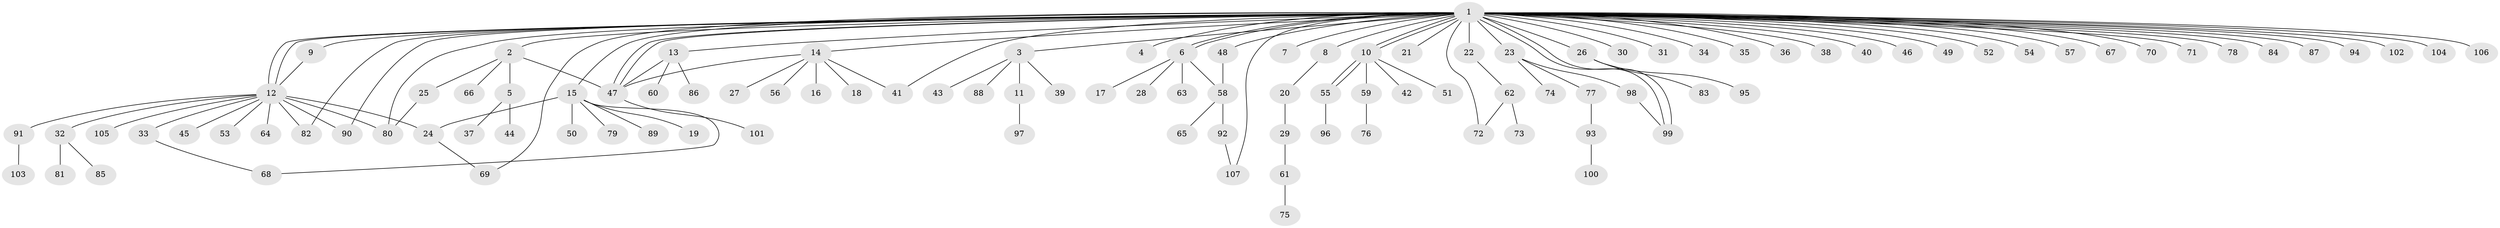 // Generated by graph-tools (version 1.1) at 2025/14/03/09/25 04:14:44]
// undirected, 107 vertices, 128 edges
graph export_dot {
graph [start="1"]
  node [color=gray90,style=filled];
  1;
  2;
  3;
  4;
  5;
  6;
  7;
  8;
  9;
  10;
  11;
  12;
  13;
  14;
  15;
  16;
  17;
  18;
  19;
  20;
  21;
  22;
  23;
  24;
  25;
  26;
  27;
  28;
  29;
  30;
  31;
  32;
  33;
  34;
  35;
  36;
  37;
  38;
  39;
  40;
  41;
  42;
  43;
  44;
  45;
  46;
  47;
  48;
  49;
  50;
  51;
  52;
  53;
  54;
  55;
  56;
  57;
  58;
  59;
  60;
  61;
  62;
  63;
  64;
  65;
  66;
  67;
  68;
  69;
  70;
  71;
  72;
  73;
  74;
  75;
  76;
  77;
  78;
  79;
  80;
  81;
  82;
  83;
  84;
  85;
  86;
  87;
  88;
  89;
  90;
  91;
  92;
  93;
  94;
  95;
  96;
  97;
  98;
  99;
  100;
  101;
  102;
  103;
  104;
  105;
  106;
  107;
  1 -- 2;
  1 -- 3;
  1 -- 4;
  1 -- 6;
  1 -- 6;
  1 -- 7;
  1 -- 8;
  1 -- 9;
  1 -- 10;
  1 -- 10;
  1 -- 12;
  1 -- 12;
  1 -- 13;
  1 -- 14;
  1 -- 15;
  1 -- 21;
  1 -- 22;
  1 -- 23;
  1 -- 26;
  1 -- 30;
  1 -- 31;
  1 -- 34;
  1 -- 35;
  1 -- 36;
  1 -- 38;
  1 -- 40;
  1 -- 41;
  1 -- 46;
  1 -- 47;
  1 -- 47;
  1 -- 48;
  1 -- 49;
  1 -- 52;
  1 -- 54;
  1 -- 57;
  1 -- 67;
  1 -- 69;
  1 -- 70;
  1 -- 71;
  1 -- 72;
  1 -- 78;
  1 -- 80;
  1 -- 82;
  1 -- 84;
  1 -- 87;
  1 -- 90;
  1 -- 94;
  1 -- 99;
  1 -- 99;
  1 -- 102;
  1 -- 104;
  1 -- 106;
  1 -- 107;
  2 -- 5;
  2 -- 25;
  2 -- 47;
  2 -- 66;
  3 -- 11;
  3 -- 39;
  3 -- 43;
  3 -- 88;
  5 -- 37;
  5 -- 44;
  6 -- 17;
  6 -- 28;
  6 -- 58;
  6 -- 63;
  8 -- 20;
  9 -- 12;
  10 -- 42;
  10 -- 51;
  10 -- 55;
  10 -- 55;
  10 -- 59;
  11 -- 97;
  12 -- 24;
  12 -- 32;
  12 -- 33;
  12 -- 45;
  12 -- 53;
  12 -- 64;
  12 -- 80;
  12 -- 82;
  12 -- 90;
  12 -- 91;
  12 -- 105;
  13 -- 47;
  13 -- 60;
  13 -- 86;
  14 -- 16;
  14 -- 18;
  14 -- 27;
  14 -- 41;
  14 -- 47;
  14 -- 56;
  15 -- 19;
  15 -- 24;
  15 -- 50;
  15 -- 68;
  15 -- 79;
  15 -- 89;
  20 -- 29;
  22 -- 62;
  23 -- 74;
  23 -- 77;
  23 -- 98;
  24 -- 69;
  25 -- 80;
  26 -- 83;
  26 -- 95;
  29 -- 61;
  32 -- 81;
  32 -- 85;
  33 -- 68;
  47 -- 101;
  48 -- 58;
  55 -- 96;
  58 -- 65;
  58 -- 92;
  59 -- 76;
  61 -- 75;
  62 -- 72;
  62 -- 73;
  77 -- 93;
  91 -- 103;
  92 -- 107;
  93 -- 100;
  98 -- 99;
}
